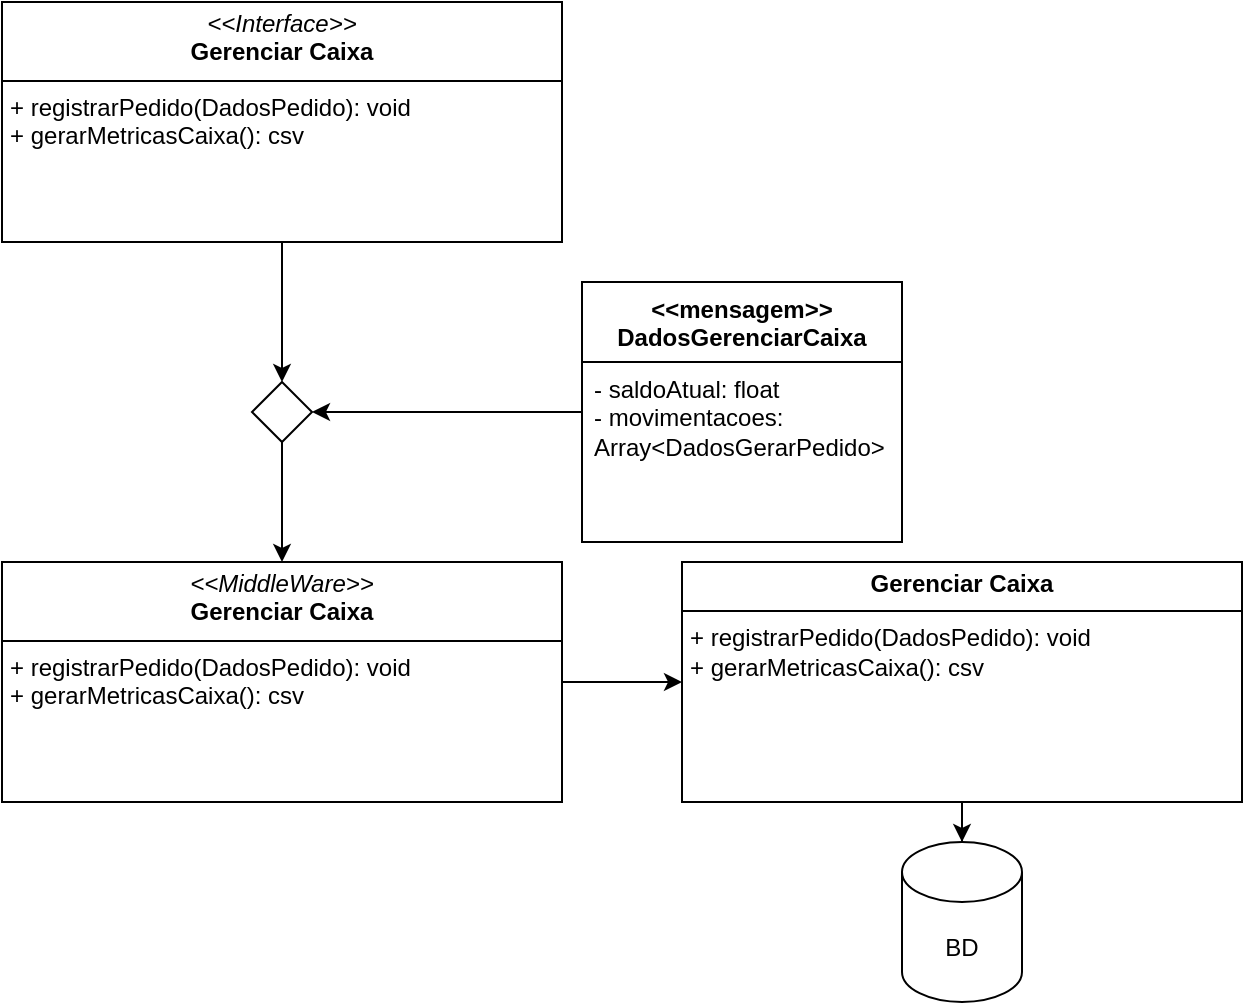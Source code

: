 <mxfile version="24.3.1" type="github">
  <diagram name="Página-1" id="Sl6TZ-9I9SYVLZT7r-Xk">
    <mxGraphModel dx="1393" dy="789" grid="1" gridSize="10" guides="1" tooltips="1" connect="1" arrows="1" fold="1" page="1" pageScale="1" pageWidth="827" pageHeight="1169" math="0" shadow="0">
      <root>
        <mxCell id="0" />
        <mxCell id="1" parent="0" />
        <mxCell id="KUi3rzj7QOhRPI5TdXvz-1" style="edgeStyle=orthogonalEdgeStyle;rounded=0;orthogonalLoop=1;jettySize=auto;html=1;exitX=0.5;exitY=1;exitDx=0;exitDy=0;entryX=0.5;entryY=0;entryDx=0;entryDy=0;" edge="1" parent="1" source="KUi3rzj7QOhRPI5TdXvz-2" target="KUi3rzj7QOhRPI5TdXvz-7">
          <mxGeometry relative="1" as="geometry" />
        </mxCell>
        <mxCell id="KUi3rzj7QOhRPI5TdXvz-2" value="&lt;p style=&quot;margin:0px;margin-top:4px;text-align:center;&quot;&gt;&lt;i&gt;&amp;lt;&amp;lt;Interface&amp;gt;&amp;gt;&lt;/i&gt;&lt;br&gt;&lt;b&gt;Gerenciar Caixa&lt;/b&gt;&lt;/p&gt;&lt;hr size=&quot;1&quot; style=&quot;border-style:solid;&quot;&gt;&lt;p style=&quot;margin:0px;margin-left:4px;&quot;&gt;+ registrarPedido(DadosPedido): void&lt;/p&gt;&lt;p style=&quot;margin:0px;margin-left:4px;&quot;&gt;+ gerarMetricasCaixa(): csv&lt;/p&gt;" style="verticalAlign=top;align=left;overflow=fill;html=1;whiteSpace=wrap;" vertex="1" parent="1">
          <mxGeometry x="150" y="190" width="280" height="120" as="geometry" />
        </mxCell>
        <mxCell id="KUi3rzj7QOhRPI5TdXvz-3" style="edgeStyle=orthogonalEdgeStyle;rounded=0;orthogonalLoop=1;jettySize=auto;html=1;entryX=1;entryY=0.5;entryDx=0;entryDy=0;" edge="1" parent="1" source="KUi3rzj7QOhRPI5TdXvz-4" target="KUi3rzj7QOhRPI5TdXvz-7">
          <mxGeometry relative="1" as="geometry" />
        </mxCell>
        <mxCell id="KUi3rzj7QOhRPI5TdXvz-4" value="&amp;lt;&amp;lt;mensagem&amp;gt;&amp;gt;&lt;div&gt;DadosGerenciarCaixa&lt;/div&gt;" style="swimlane;fontStyle=1;align=center;verticalAlign=top;childLayout=stackLayout;horizontal=1;startSize=40;horizontalStack=0;resizeParent=1;resizeParentMax=0;resizeLast=0;collapsible=1;marginBottom=0;whiteSpace=wrap;html=1;" vertex="1" parent="1">
          <mxGeometry x="440" y="330" width="160" height="130" as="geometry" />
        </mxCell>
        <mxCell id="KUi3rzj7QOhRPI5TdXvz-5" value="- saldoAtual: float&lt;div&gt;- movimentacoes: Array&amp;lt;DadosGerarPedido&amp;gt;&lt;/div&gt;" style="text;strokeColor=none;fillColor=none;align=left;verticalAlign=top;spacingLeft=4;spacingRight=4;overflow=hidden;rotatable=0;points=[[0,0.5],[1,0.5]];portConstraint=eastwest;whiteSpace=wrap;html=1;" vertex="1" parent="KUi3rzj7QOhRPI5TdXvz-4">
          <mxGeometry y="40" width="160" height="90" as="geometry" />
        </mxCell>
        <mxCell id="KUi3rzj7QOhRPI5TdXvz-6" style="edgeStyle=orthogonalEdgeStyle;rounded=0;orthogonalLoop=1;jettySize=auto;html=1;" edge="1" parent="1" source="KUi3rzj7QOhRPI5TdXvz-7" target="KUi3rzj7QOhRPI5TdXvz-9">
          <mxGeometry relative="1" as="geometry" />
        </mxCell>
        <mxCell id="KUi3rzj7QOhRPI5TdXvz-7" value="" style="rhombus;whiteSpace=wrap;html=1;" vertex="1" parent="1">
          <mxGeometry x="275" y="380" width="30" height="30" as="geometry" />
        </mxCell>
        <mxCell id="KUi3rzj7QOhRPI5TdXvz-8" style="edgeStyle=orthogonalEdgeStyle;rounded=0;orthogonalLoop=1;jettySize=auto;html=1;exitX=1;exitY=0.5;exitDx=0;exitDy=0;" edge="1" parent="1" source="KUi3rzj7QOhRPI5TdXvz-9" target="KUi3rzj7QOhRPI5TdXvz-11">
          <mxGeometry relative="1" as="geometry">
            <mxPoint x="500" y="530" as="targetPoint" />
          </mxGeometry>
        </mxCell>
        <mxCell id="KUi3rzj7QOhRPI5TdXvz-9" value="&lt;p style=&quot;margin:0px;margin-top:4px;text-align:center;&quot;&gt;&lt;i&gt;&amp;lt;&amp;lt;MiddleWare&amp;gt;&amp;gt;&lt;/i&gt;&lt;br&gt;&lt;b&gt;Gerenciar Caixa&lt;/b&gt;&lt;/p&gt;&lt;hr size=&quot;1&quot; style=&quot;border-style:solid;&quot;&gt;&lt;p style=&quot;margin:0px;margin-left:4px;&quot;&gt;+ registrarPedido(DadosPedido): void&lt;/p&gt;&lt;p style=&quot;margin:0px;margin-left:4px;&quot;&gt;+ gerarMetricasCaixa(): csv&lt;/p&gt;" style="verticalAlign=top;align=left;overflow=fill;html=1;whiteSpace=wrap;" vertex="1" parent="1">
          <mxGeometry x="150" y="470" width="280" height="120" as="geometry" />
        </mxCell>
        <mxCell id="KUi3rzj7QOhRPI5TdXvz-10" style="edgeStyle=orthogonalEdgeStyle;rounded=0;orthogonalLoop=1;jettySize=auto;html=1;exitX=0.5;exitY=1;exitDx=0;exitDy=0;" edge="1" parent="1" source="KUi3rzj7QOhRPI5TdXvz-11" target="KUi3rzj7QOhRPI5TdXvz-12">
          <mxGeometry relative="1" as="geometry">
            <mxPoint x="630" y="650" as="targetPoint" />
          </mxGeometry>
        </mxCell>
        <mxCell id="KUi3rzj7QOhRPI5TdXvz-11" value="&lt;p style=&quot;margin:0px;margin-top:4px;text-align:center;&quot;&gt;&lt;b&gt;Gerenciar Caixa&lt;/b&gt;&lt;/p&gt;&lt;hr size=&quot;1&quot; style=&quot;border-style:solid;&quot;&gt;&lt;p style=&quot;margin:0px;margin-left:4px;&quot;&gt;+ registrarPedido(DadosPedido): void&lt;/p&gt;&lt;p style=&quot;margin:0px;margin-left:4px;&quot;&gt;+ gerarMetricasCaixa(): csv&lt;/p&gt;" style="verticalAlign=top;align=left;overflow=fill;html=1;whiteSpace=wrap;" vertex="1" parent="1">
          <mxGeometry x="490" y="470" width="280" height="120" as="geometry" />
        </mxCell>
        <mxCell id="KUi3rzj7QOhRPI5TdXvz-12" value="BD" style="shape=cylinder3;whiteSpace=wrap;html=1;boundedLbl=1;backgroundOutline=1;size=15;" vertex="1" parent="1">
          <mxGeometry x="600" y="610" width="60" height="80" as="geometry" />
        </mxCell>
      </root>
    </mxGraphModel>
  </diagram>
</mxfile>
